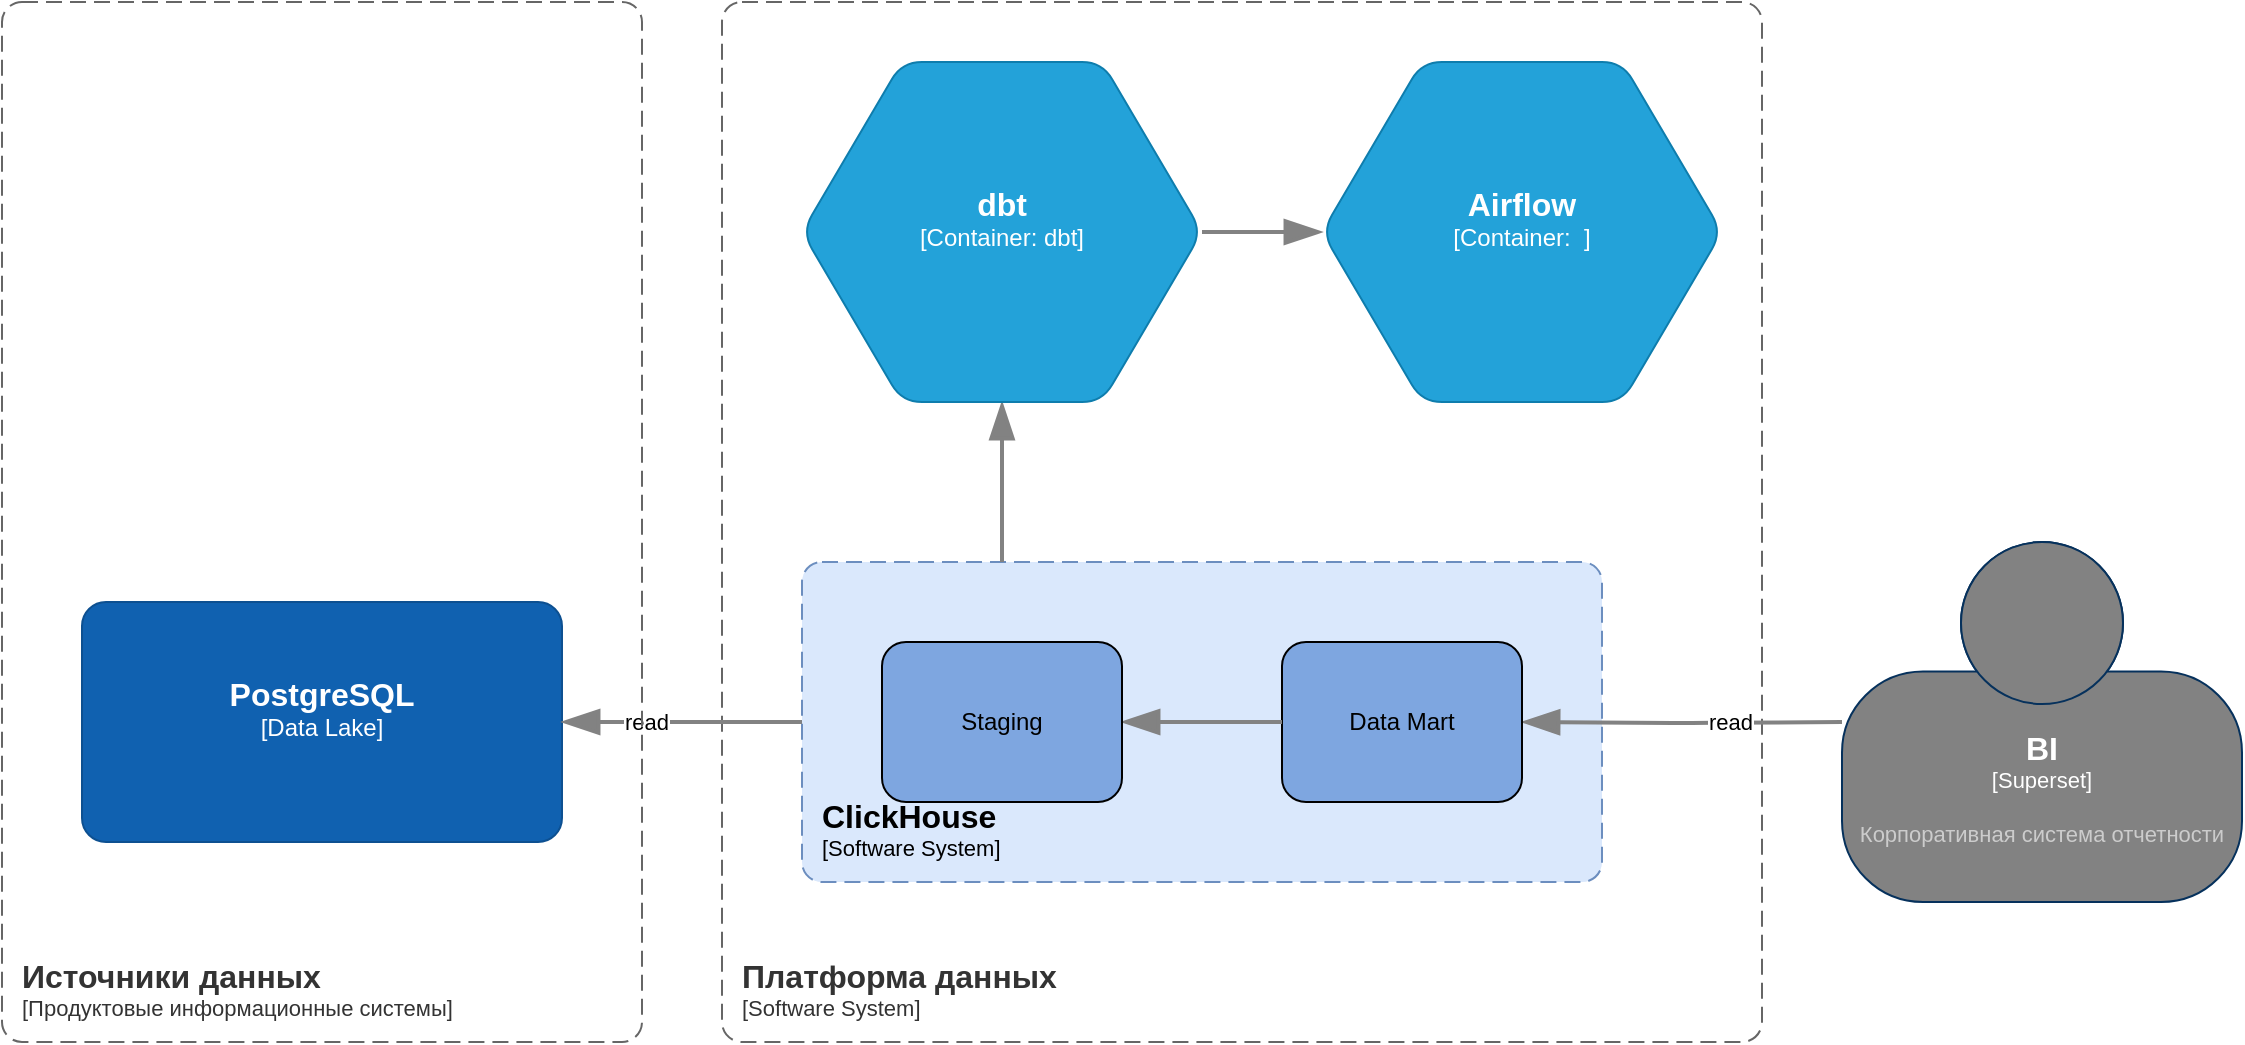 <mxfile version="24.7.17">
  <diagram name="Page-1" id="fmKF6qhwYF40Ecv5AsWj">
    <mxGraphModel dx="1838" dy="1069" grid="1" gridSize="10" guides="1" tooltips="1" connect="1" arrows="1" fold="1" page="1" pageScale="1" pageWidth="1169" pageHeight="827" math="0" shadow="0">
      <root>
        <mxCell id="0" />
        <mxCell id="1" parent="0" />
        <object placeholders="1" c4Name="ClickHouse" c4Type="SystemScopeBoundary" c4Application="Software System" label="&lt;font style=&quot;font-size: 16px&quot;&gt;&lt;b&gt;&lt;div style=&quot;text-align: left&quot;&gt;%c4Name%&lt;/div&gt;&lt;/b&gt;&lt;/font&gt;&lt;div style=&quot;text-align: left&quot;&gt;[%c4Application%]&lt;/div&gt;" id="6L8jxl9qIoTDlg006zht-1">
          <mxCell style="rounded=1;fontSize=11;whiteSpace=wrap;html=1;dashed=1;arcSize=20;fillColor=#dae8fc;strokeColor=#6c8ebf;labelBackgroundColor=none;align=left;verticalAlign=bottom;labelBorderColor=none;spacingTop=0;spacing=10;dashPattern=8 4;metaEdit=1;rotatable=0;perimeter=rectanglePerimeter;noLabel=0;labelPadding=0;allowArrows=0;connectable=0;expand=0;recursiveResize=0;editable=1;pointerEvents=0;absoluteArcSize=1;points=[[0.25,0,0],[0.5,0,0],[0.75,0,0],[1,0.25,0],[1,0.5,0],[1,0.75,0],[0.75,1,0],[0.5,1,0],[0.25,1,0],[0,0.75,0],[0,0.5,0],[0,0.25,0]];" parent="1" vertex="1">
            <mxGeometry x="440" y="320" width="400" height="160" as="geometry" />
          </mxCell>
        </object>
        <object placeholders="1" c4Name="PostgreSQL" c4Type="Data Lake" c4Description="" label="&lt;font style=&quot;font-size: 16px&quot;&gt;&lt;b&gt;%c4Name%&lt;/b&gt;&lt;/font&gt;&lt;div&gt;[%c4Type%]&lt;/div&gt;&lt;br&gt;&lt;div&gt;&lt;font style=&quot;font-size: 11px&quot;&gt;&lt;font color=&quot;#cccccc&quot;&gt;%c4Description%&lt;/font&gt;&lt;/div&gt;" id="6L8jxl9qIoTDlg006zht-2">
          <mxCell style="rounded=1;whiteSpace=wrap;html=1;labelBackgroundColor=none;fillColor=#1061B0;fontColor=#ffffff;align=center;arcSize=10;strokeColor=#0D5091;metaEdit=1;resizable=0;points=[[0.25,0,0],[0.5,0,0],[0.75,0,0],[1,0.25,0],[1,0.5,0],[1,0.75,0],[0.75,1,0],[0.5,1,0],[0.25,1,0],[0,0.75,0],[0,0.5,0],[0,0.25,0]];" parent="1" vertex="1">
            <mxGeometry x="80" y="340" width="240" height="120" as="geometry" />
          </mxCell>
        </object>
        <object placeholders="1" c4Name="Платформа данных" c4Type="SystemScopeBoundary" c4Application="Software System" label="&lt;font style=&quot;font-size: 16px&quot;&gt;&lt;b&gt;&lt;div style=&quot;text-align: left&quot;&gt;%c4Name%&lt;/div&gt;&lt;/b&gt;&lt;/font&gt;&lt;div style=&quot;text-align: left&quot;&gt;[%c4Application%]&lt;/div&gt;" id="6L8jxl9qIoTDlg006zht-3">
          <mxCell style="rounded=1;fontSize=11;whiteSpace=wrap;html=1;dashed=1;arcSize=20;fillColor=none;strokeColor=#666666;fontColor=#333333;labelBackgroundColor=none;align=left;verticalAlign=bottom;labelBorderColor=none;spacingTop=0;spacing=10;dashPattern=8 4;metaEdit=1;rotatable=0;perimeter=rectanglePerimeter;noLabel=0;labelPadding=0;allowArrows=0;connectable=0;expand=0;recursiveResize=0;editable=1;pointerEvents=0;absoluteArcSize=1;points=[[0.25,0,0],[0.5,0,0],[0.75,0,0],[1,0.25,0],[1,0.5,0],[1,0.75,0],[0.75,1,0],[0.5,1,0],[0.25,1,0],[0,0.75,0],[0,0.5,0],[0,0.25,0]];" parent="1" vertex="1">
            <mxGeometry x="400" y="40" width="520" height="520" as="geometry" />
          </mxCell>
        </object>
        <object placeholders="1" c4Name="BI" c4Type="Superset" c4Description="Корпоративная система отчетности" label="&lt;font style=&quot;font-size: 16px&quot;&gt;&lt;b&gt;%c4Name%&lt;/b&gt;&lt;/font&gt;&lt;div&gt;[%c4Type%]&lt;/div&gt;&lt;br&gt;&lt;div&gt;&lt;font style=&quot;font-size: 11px&quot;&gt;&lt;font color=&quot;#cccccc&quot;&gt;%c4Description%&lt;/font&gt;&lt;/div&gt;" id="6L8jxl9qIoTDlg006zht-5">
          <mxCell style="html=1;fontSize=11;dashed=0;whiteSpace=wrap;fillColor=#828282;strokeColor=#06315C;fontColor=#ffffff;shape=mxgraph.c4.person2;align=center;metaEdit=1;points=[[0.5,0,0],[1,0.5,0],[1,0.75,0],[0.75,1,0],[0.5,1,0],[0.25,1,0],[0,0.75,0],[0,0.5,0]];resizable=0;" parent="1" vertex="1">
            <mxGeometry x="960" y="310" width="200" height="180" as="geometry" />
          </mxCell>
        </object>
        <object placeholders="1" c4Type="Relationship" id="6L8jxl9qIoTDlg006zht-15">
          <mxCell style="endArrow=none;html=1;fontSize=11;fontColor=default;strokeWidth=2;endFill=0;strokeColor=#828282;elbow=vertical;metaEdit=1;endSize=14;startSize=14;jumpStyle=arc;jumpSize=16;rounded=1;edgeStyle=orthogonalEdgeStyle;curved=0;exitX=1;exitY=0.5;exitDx=0;exitDy=0;exitPerimeter=0;startArrow=blockThin;startFill=1;align=center;verticalAlign=middle;fontFamily=Helvetica;labelBackgroundColor=default;" parent="1" source="6L8jxl9qIoTDlg006zht-2" edge="1">
            <mxGeometry width="240" relative="1" as="geometry">
              <mxPoint x="1050" y="455" as="sourcePoint" />
              <mxPoint x="440" y="400" as="targetPoint" />
              <Array as="points">
                <mxPoint x="420" y="400" />
              </Array>
            </mxGeometry>
          </mxCell>
        </object>
        <mxCell id="6L8jxl9qIoTDlg006zht-22" value="read" style="edgeLabel;html=1;align=center;verticalAlign=middle;resizable=0;points=[];rounded=1;strokeColor=#828282;strokeWidth=2;fontFamily=Helvetica;fontSize=11;fontColor=default;labelBackgroundColor=default;" parent="6L8jxl9qIoTDlg006zht-15" vertex="1" connectable="0">
          <mxGeometry x="-0.083" relative="1" as="geometry">
            <mxPoint x="-13" as="offset" />
          </mxGeometry>
        </mxCell>
        <object placeholders="1" c4Name="Источники данных" c4Type="SystemScopeBoundary" c4Application="Продуктовые информационные системы" label="&lt;font style=&quot;font-size: 16px&quot;&gt;&lt;b&gt;&lt;div style=&quot;text-align: left&quot;&gt;%c4Name%&lt;/div&gt;&lt;/b&gt;&lt;/font&gt;&lt;div style=&quot;text-align: left&quot;&gt;[%c4Application%]&lt;/div&gt;" id="6L8jxl9qIoTDlg006zht-36">
          <mxCell style="rounded=1;fontSize=11;whiteSpace=wrap;html=1;dashed=1;arcSize=20;fillColor=none;strokeColor=#666666;fontColor=#333333;labelBackgroundColor=none;align=left;verticalAlign=bottom;labelBorderColor=none;spacingTop=0;spacing=10;dashPattern=8 4;metaEdit=1;rotatable=0;perimeter=rectanglePerimeter;noLabel=0;labelPadding=0;allowArrows=0;connectable=0;expand=0;recursiveResize=0;editable=1;pointerEvents=0;absoluteArcSize=1;points=[[0.25,0,0],[0.5,0,0],[0.75,0,0],[1,0.25,0],[1,0.5,0],[1,0.75,0],[0.75,1,0],[0.5,1,0],[0.25,1,0],[0,0.75,0],[0,0.5,0],[0,0.25,0]];" parent="1" vertex="1">
            <mxGeometry x="40" y="40" width="320" height="520" as="geometry" />
          </mxCell>
        </object>
        <mxCell id="6L8jxl9qIoTDlg006zht-6" style="edgeStyle=orthogonalEdgeStyle;rounded=1;orthogonalLoop=1;jettySize=auto;html=1;entryX=0;entryY=0.5;entryDx=0;entryDy=0;entryPerimeter=0;endArrow=none;endFill=0;endSize=14;startSize=14;strokeColor=#828282;curved=0;startArrow=blockThin;startFill=1;strokeWidth=2;" parent="1" target="6L8jxl9qIoTDlg006zht-5" edge="1">
          <mxGeometry relative="1" as="geometry">
            <mxPoint x="800" y="400" as="sourcePoint" />
          </mxGeometry>
        </mxCell>
        <mxCell id="6L8jxl9qIoTDlg006zht-34" value="read" style="edgeLabel;html=1;align=center;verticalAlign=middle;resizable=0;points=[];" parent="6L8jxl9qIoTDlg006zht-6" vertex="1" connectable="0">
          <mxGeometry x="0.298" relative="1" as="geometry">
            <mxPoint as="offset" />
          </mxGeometry>
        </mxCell>
        <mxCell id="i8pn0SItk5KLDU2Em4db-3" style="edgeStyle=orthogonalEdgeStyle;rounded=1;orthogonalLoop=1;jettySize=auto;html=1;strokeColor=#828282;strokeWidth=2;align=center;verticalAlign=middle;fontFamily=Helvetica;fontSize=11;fontColor=default;labelBackgroundColor=default;startSize=14;endArrow=none;endFill=0;endSize=14;startArrow=blockThin;startFill=1;curved=0;" edge="1" parent="1" source="3Xf13ZzBJ7iJp3H73Ns6-1">
          <mxGeometry relative="1" as="geometry">
            <mxPoint x="540" y="320" as="targetPoint" />
          </mxGeometry>
        </mxCell>
        <object c4Name="dbt" c4Type="Container" c4Technology="dbt" c4Description="" label="&lt;font style=&quot;font-size: 16px&quot;&gt;&lt;b&gt;%c4Name%&lt;/b&gt;&lt;/font&gt;&lt;div&gt;[%c4Type%:&amp;nbsp;%c4Technology%]&lt;/div&gt;&lt;br&gt;&lt;div&gt;&lt;font style=&quot;font-size: 11px&quot;&gt;&lt;font color=&quot;#E6E6E6&quot;&gt;%c4Description%&lt;/font&gt;&lt;/div&gt;" placeholders="1" id="3Xf13ZzBJ7iJp3H73Ns6-1">
          <mxCell style="shape=hexagon;size=50;perimeter=hexagonPerimeter2;whiteSpace=wrap;html=1;fixedSize=1;rounded=1;labelBackgroundColor=none;fillColor=#23A2D9;fontSize=12;fontColor=#ffffff;align=center;strokeColor=#0E7DAD;metaEdit=1;points=[[0.5,0,0],[1,0.25,0],[1,0.5,0],[1,0.75,0],[0.5,1,0],[0,0.75,0],[0,0.5,0],[0,0.25,0]];resizable=0;" parent="1" vertex="1">
            <mxGeometry x="440" y="70" width="200" height="170" as="geometry" />
          </mxCell>
        </object>
        <mxCell id="6L8jxl9qIoTDlg006zht-7" value="Data Mart" style="rounded=1;whiteSpace=wrap;html=1;fillColor=#7EA6E0;" parent="1" vertex="1">
          <mxGeometry x="680" y="360" width="120" height="80" as="geometry" />
        </mxCell>
        <mxCell id="6L8jxl9qIoTDlg006zht-18" style="edgeStyle=orthogonalEdgeStyle;rounded=1;orthogonalLoop=1;jettySize=auto;html=1;endArrow=none;endFill=0;endSize=14;startSize=14;strokeColor=#828282;strokeWidth=2;exitX=1;exitY=0.5;exitDx=0;exitDy=0;align=center;verticalAlign=middle;fontFamily=Helvetica;fontSize=11;fontColor=default;labelBackgroundColor=default;startArrow=blockThin;startFill=1;curved=0;" parent="1" source="6L8jxl9qIoTDlg006zht-14" edge="1" target="6L8jxl9qIoTDlg006zht-7">
          <mxGeometry relative="1" as="geometry">
            <mxPoint x="840" y="400" as="targetPoint" />
            <mxPoint x="800" y="400" as="sourcePoint" />
          </mxGeometry>
        </mxCell>
        <mxCell id="6L8jxl9qIoTDlg006zht-14" value="Staging" style="rounded=1;whiteSpace=wrap;html=1;fillColor=#7EA6E0;" parent="1" vertex="1">
          <mxGeometry x="480" y="360" width="120" height="80" as="geometry" />
        </mxCell>
        <object c4Name="Airflow" c4Type="Container" c4Technology=" " c4Description="" label="&lt;font style=&quot;font-size: 16px&quot;&gt;&lt;b&gt;%c4Name%&lt;/b&gt;&lt;/font&gt;&lt;div&gt;[%c4Type%:&amp;nbsp;%c4Technology%]&lt;/div&gt;&lt;br&gt;&lt;div&gt;&lt;font style=&quot;font-size: 11px&quot;&gt;&lt;font color=&quot;#E6E6E6&quot;&gt;%c4Description%&lt;/font&gt;&lt;/div&gt;" placeholders="1" id="i8pn0SItk5KLDU2Em4db-4">
          <mxCell style="shape=hexagon;size=50;perimeter=hexagonPerimeter2;whiteSpace=wrap;html=1;fixedSize=1;rounded=1;labelBackgroundColor=none;fillColor=#23A2D9;fontSize=12;fontColor=#ffffff;align=center;strokeColor=#0E7DAD;metaEdit=1;points=[[0.5,0,0],[1,0.25,0],[1,0.5,0],[1,0.75,0],[0.5,1,0],[0,0.75,0],[0,0.5,0],[0,0.25,0]];resizable=0;" vertex="1" parent="1">
            <mxGeometry x="700" y="70" width="200" height="170" as="geometry" />
          </mxCell>
        </object>
        <mxCell id="i8pn0SItk5KLDU2Em4db-5" style="edgeStyle=orthogonalEdgeStyle;rounded=1;orthogonalLoop=1;jettySize=auto;html=1;entryX=1;entryY=0.5;entryDx=0;entryDy=0;entryPerimeter=0;strokeColor=#828282;strokeWidth=2;align=center;verticalAlign=middle;fontFamily=Helvetica;fontSize=11;fontColor=default;labelBackgroundColor=default;startArrow=blockThin;startFill=1;startSize=14;endArrow=none;endFill=0;endSize=14;curved=0;" edge="1" parent="1" source="i8pn0SItk5KLDU2Em4db-4" target="3Xf13ZzBJ7iJp3H73Ns6-1">
          <mxGeometry relative="1" as="geometry" />
        </mxCell>
      </root>
    </mxGraphModel>
  </diagram>
</mxfile>
